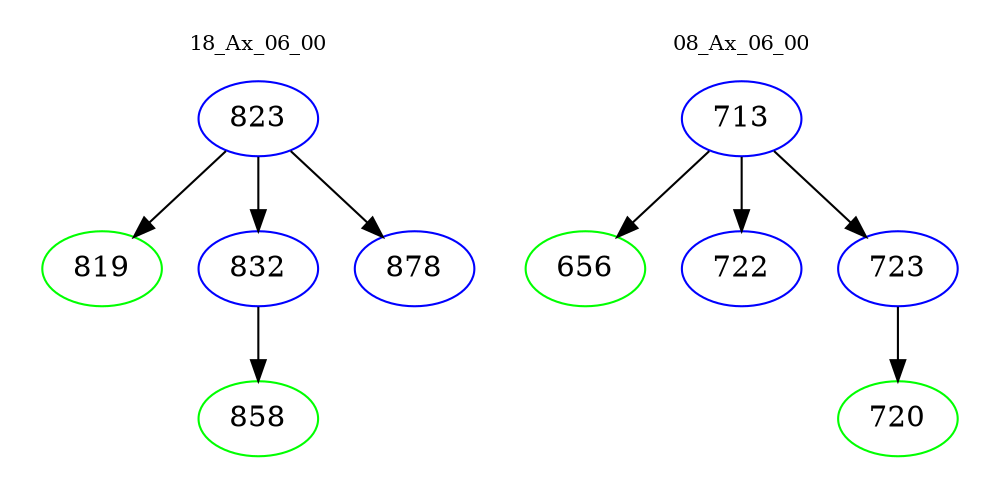 digraph{
subgraph cluster_0 {
color = white
label = "18_Ax_06_00";
fontsize=10;
T0_823 [label="823", color="blue"]
T0_823 -> T0_819 [color="black"]
T0_819 [label="819", color="green"]
T0_823 -> T0_832 [color="black"]
T0_832 [label="832", color="blue"]
T0_832 -> T0_858 [color="black"]
T0_858 [label="858", color="green"]
T0_823 -> T0_878 [color="black"]
T0_878 [label="878", color="blue"]
}
subgraph cluster_1 {
color = white
label = "08_Ax_06_00";
fontsize=10;
T1_713 [label="713", color="blue"]
T1_713 -> T1_656 [color="black"]
T1_656 [label="656", color="green"]
T1_713 -> T1_722 [color="black"]
T1_722 [label="722", color="blue"]
T1_713 -> T1_723 [color="black"]
T1_723 [label="723", color="blue"]
T1_723 -> T1_720 [color="black"]
T1_720 [label="720", color="green"]
}
}
